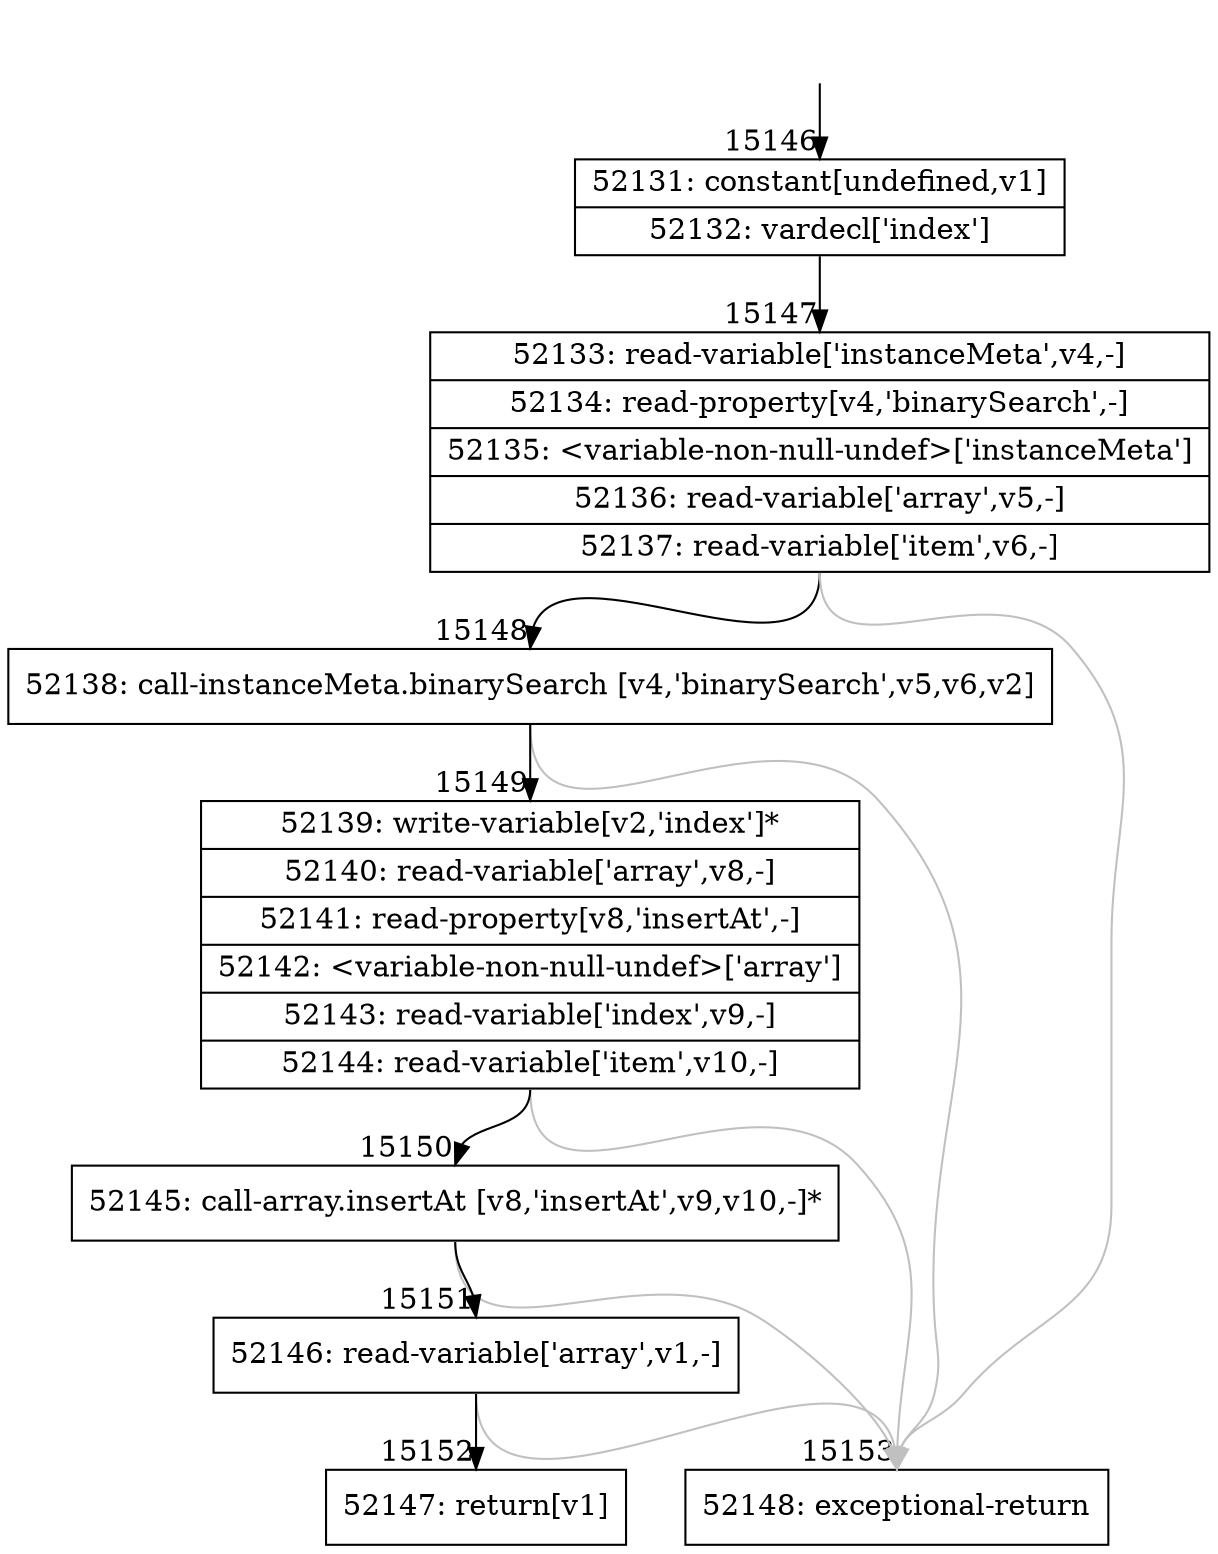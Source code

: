 digraph {
rankdir="TD"
BB_entry1279[shape=none,label=""];
BB_entry1279 -> BB15146 [tailport=s, headport=n, headlabel="    15146"]
BB15146 [shape=record label="{52131: constant[undefined,v1]|52132: vardecl['index']}" ] 
BB15146 -> BB15147 [tailport=s, headport=n, headlabel="      15147"]
BB15147 [shape=record label="{52133: read-variable['instanceMeta',v4,-]|52134: read-property[v4,'binarySearch',-]|52135: \<variable-non-null-undef\>['instanceMeta']|52136: read-variable['array',v5,-]|52137: read-variable['item',v6,-]}" ] 
BB15147 -> BB15148 [tailport=s, headport=n, headlabel="      15148"]
BB15147 -> BB15153 [tailport=s, headport=n, color=gray, headlabel="      15153"]
BB15148 [shape=record label="{52138: call-instanceMeta.binarySearch [v4,'binarySearch',v5,v6,v2]}" ] 
BB15148 -> BB15149 [tailport=s, headport=n, headlabel="      15149"]
BB15148 -> BB15153 [tailport=s, headport=n, color=gray]
BB15149 [shape=record label="{52139: write-variable[v2,'index']*|52140: read-variable['array',v8,-]|52141: read-property[v8,'insertAt',-]|52142: \<variable-non-null-undef\>['array']|52143: read-variable['index',v9,-]|52144: read-variable['item',v10,-]}" ] 
BB15149 -> BB15150 [tailport=s, headport=n, headlabel="      15150"]
BB15149 -> BB15153 [tailport=s, headport=n, color=gray]
BB15150 [shape=record label="{52145: call-array.insertAt [v8,'insertAt',v9,v10,-]*}" ] 
BB15150 -> BB15151 [tailport=s, headport=n, headlabel="      15151"]
BB15150 -> BB15153 [tailport=s, headport=n, color=gray]
BB15151 [shape=record label="{52146: read-variable['array',v1,-]}" ] 
BB15151 -> BB15152 [tailport=s, headport=n, headlabel="      15152"]
BB15151 -> BB15153 [tailport=s, headport=n, color=gray]
BB15152 [shape=record label="{52147: return[v1]}" ] 
BB15153 [shape=record label="{52148: exceptional-return}" ] 
//#$~ 27839
}
